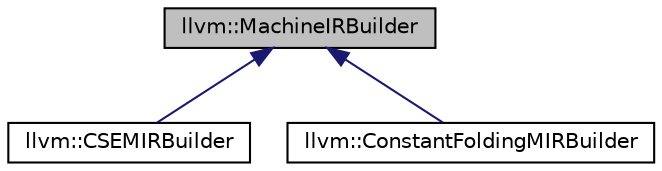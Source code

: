digraph "llvm::MachineIRBuilder"
{
 // LATEX_PDF_SIZE
  bgcolor="transparent";
  edge [fontname="Helvetica",fontsize="10",labelfontname="Helvetica",labelfontsize="10"];
  node [fontname="Helvetica",fontsize="10",shape="box"];
  Node1 [label="llvm::MachineIRBuilder",height=0.2,width=0.4,color="black", fillcolor="grey75", style="filled", fontcolor="black",tooltip="Helper class to build MachineInstr."];
  Node1 -> Node2 [dir="back",color="midnightblue",fontsize="10",style="solid",fontname="Helvetica"];
  Node2 [label="llvm::CSEMIRBuilder",height=0.2,width=0.4,color="black",URL="$classllvm_1_1CSEMIRBuilder.html",tooltip="Defines a builder that does CSE of MachineInstructions using GISelCSEInfo."];
  Node1 -> Node3 [dir="back",color="midnightblue",fontsize="10",style="solid",fontname="Helvetica"];
  Node3 [label="llvm::ConstantFoldingMIRBuilder",height=0.2,width=0.4,color="black",URL="$classllvm_1_1ConstantFoldingMIRBuilder.html",tooltip="An MIRBuilder which does trivial constant folding of binary ops."];
}
